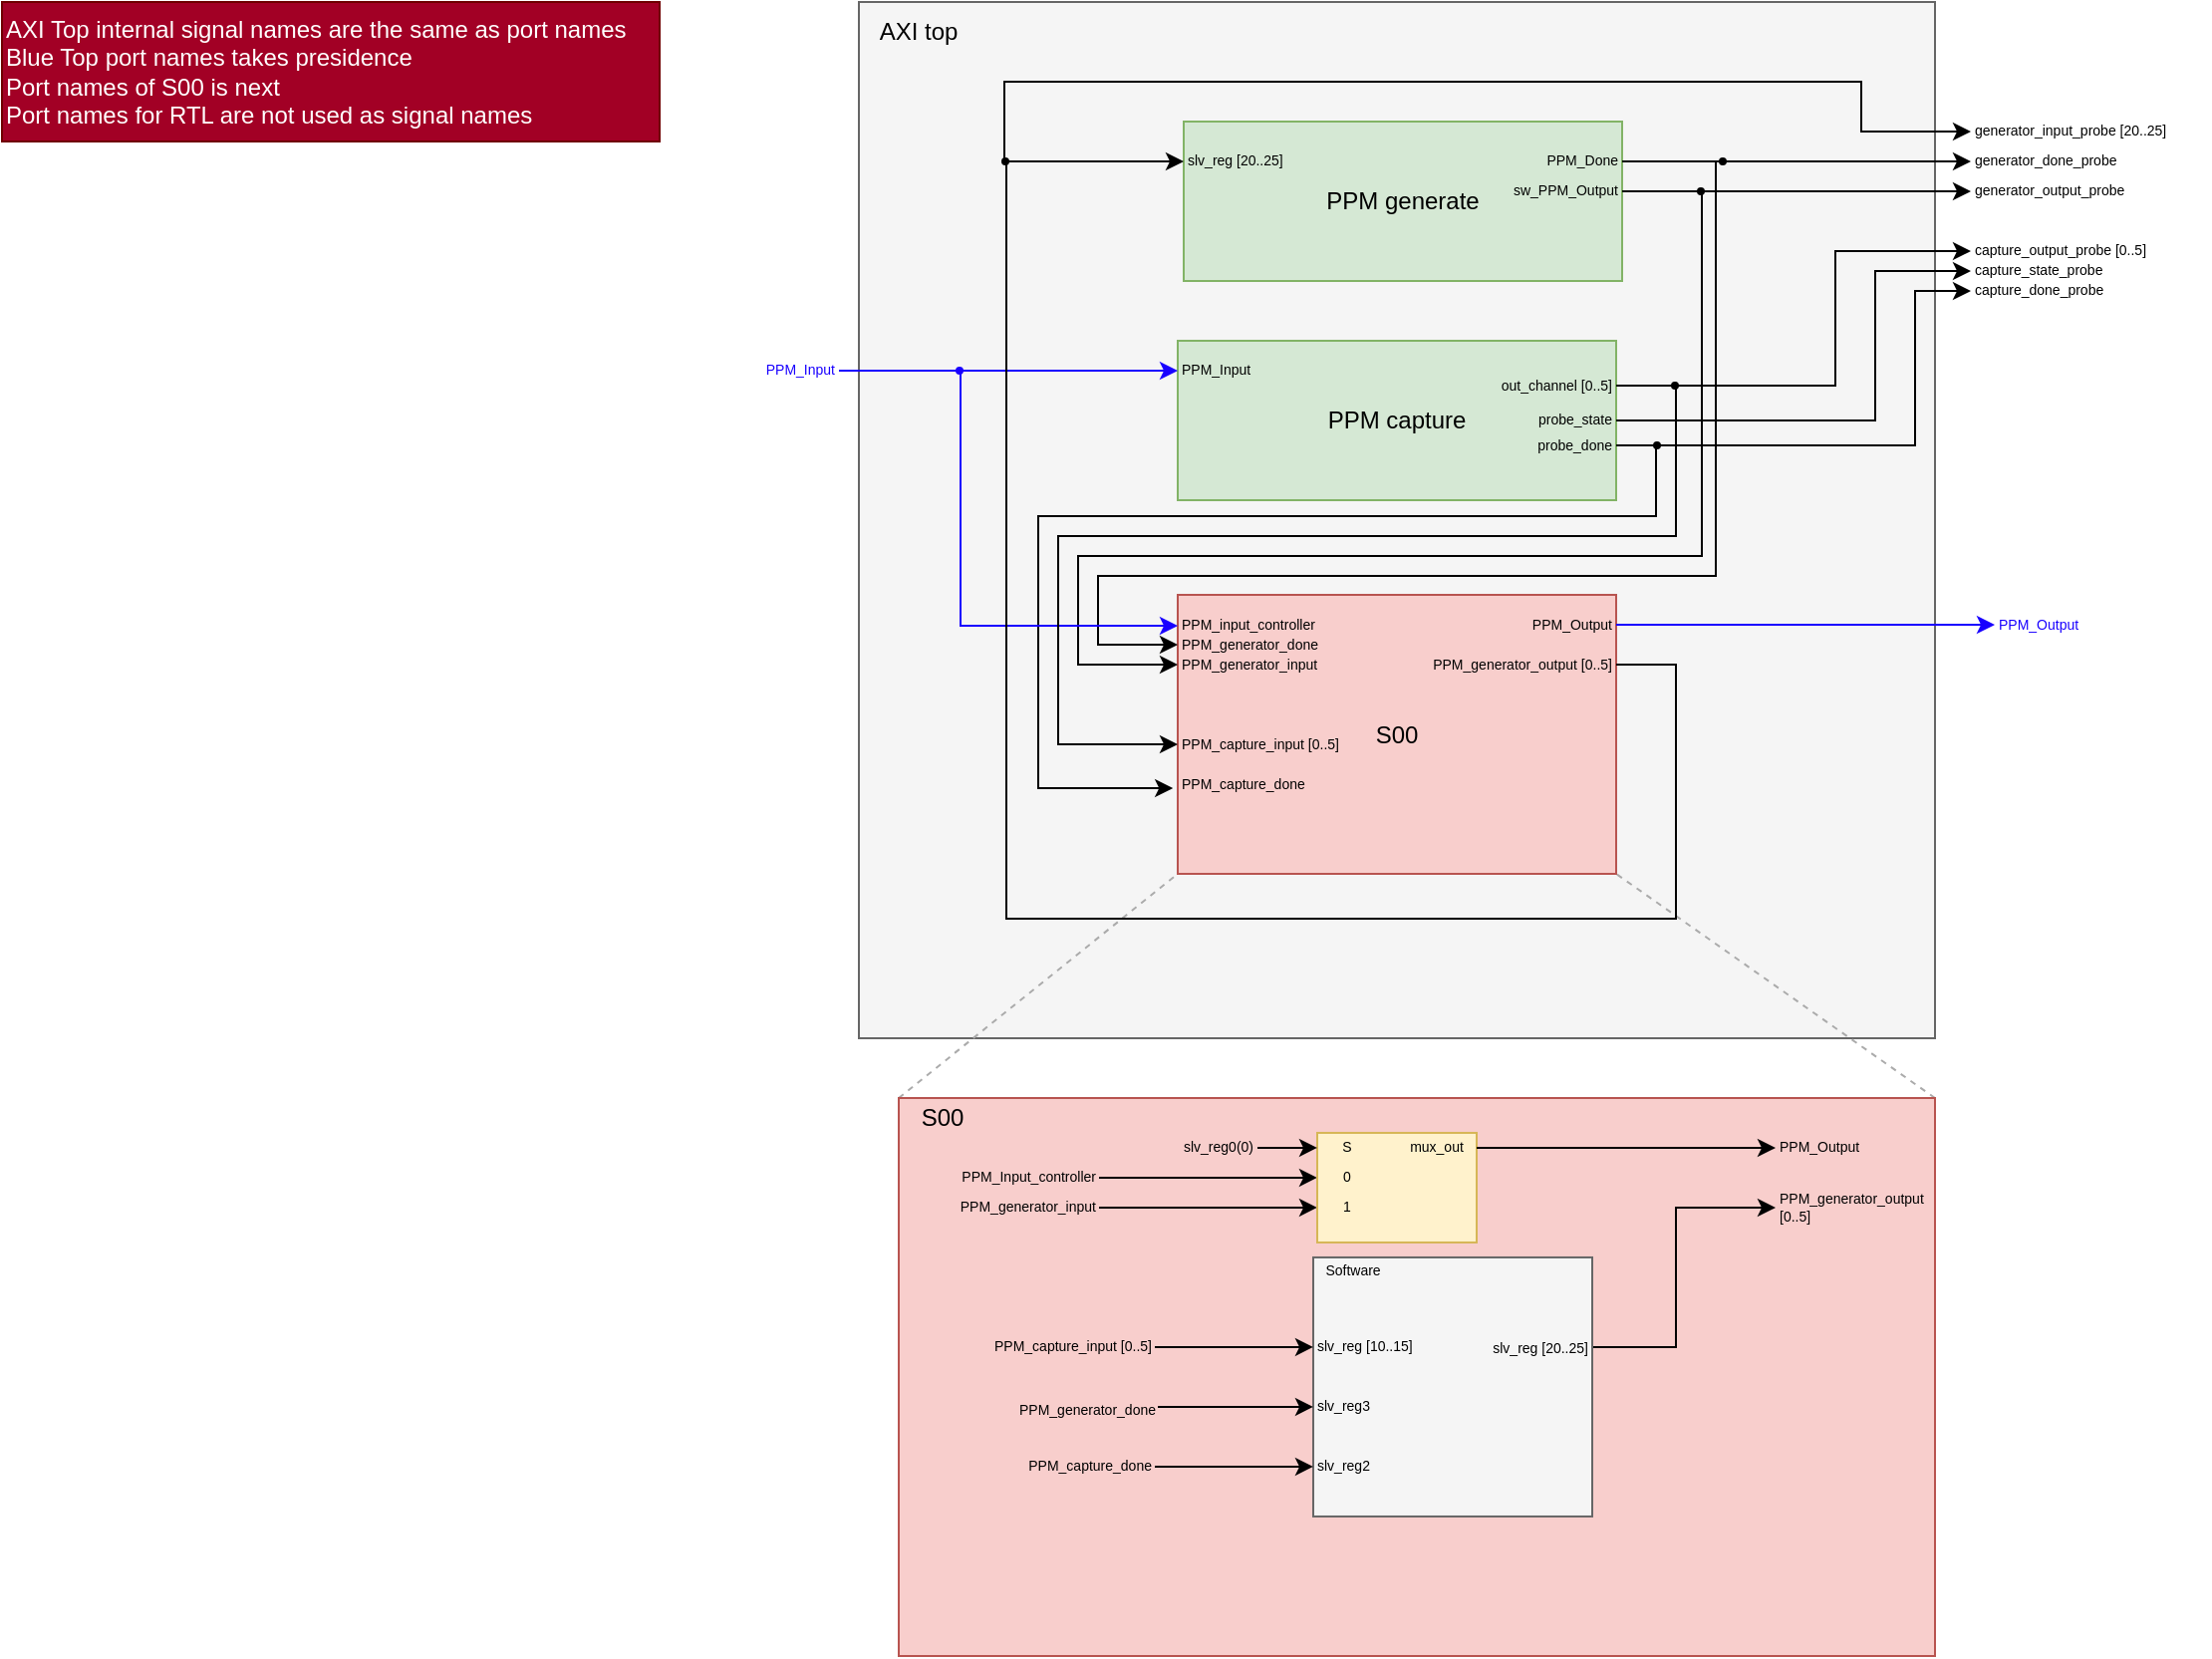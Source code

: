 <mxfile version="26.0.16">
  <diagram name="Page-1" id="uvpmUZ4AXPjhRNYj7Ekr">
    <mxGraphModel dx="2314" dy="917" grid="1" gridSize="10" guides="1" tooltips="1" connect="1" arrows="1" fold="1" page="1" pageScale="1" pageWidth="850" pageHeight="1100" math="0" shadow="0">
      <root>
        <mxCell id="0" />
        <mxCell id="1" parent="0" />
        <mxCell id="tkWrqGnNcjWu5yAKOuZE-100" value="" style="rounded=0;whiteSpace=wrap;html=1;fillColor=#f5f5f5;fontColor=#333333;strokeColor=#666666;" parent="1" vertex="1">
          <mxGeometry x="100" y="410" width="540" height="520" as="geometry" />
        </mxCell>
        <mxCell id="tkWrqGnNcjWu5yAKOuZE-131" value="" style="endArrow=none;dashed=1;html=1;rounded=0;entryX=0;entryY=1;entryDx=0;entryDy=0;exitX=0;exitY=0;exitDx=0;exitDy=0;strokeColor=#ABABAB;" parent="1" source="tkWrqGnNcjWu5yAKOuZE-99" target="tkWrqGnNcjWu5yAKOuZE-4" edge="1">
          <mxGeometry width="50" height="50" relative="1" as="geometry">
            <mxPoint x="120" y="1180" as="sourcePoint" />
            <mxPoint x="170" y="1130" as="targetPoint" />
          </mxGeometry>
        </mxCell>
        <mxCell id="tkWrqGnNcjWu5yAKOuZE-132" value="" style="endArrow=none;dashed=1;html=1;rounded=0;entryX=1;entryY=1;entryDx=0;entryDy=0;exitX=1;exitY=0;exitDx=0;exitDy=0;strokeColor=#ABABAB;" parent="1" source="tkWrqGnNcjWu5yAKOuZE-99" target="tkWrqGnNcjWu5yAKOuZE-4" edge="1">
          <mxGeometry width="50" height="50" relative="1" as="geometry">
            <mxPoint x="130" y="1190" as="sourcePoint" />
            <mxPoint x="270" y="1090" as="targetPoint" />
          </mxGeometry>
        </mxCell>
        <mxCell id="tkWrqGnNcjWu5yAKOuZE-99" value="" style="rounded=0;whiteSpace=wrap;html=1;fillColor=#f8cecc;strokeColor=#b85450;" parent="1" vertex="1">
          <mxGeometry x="120" y="960" width="520" height="280" as="geometry" />
        </mxCell>
        <mxCell id="tkWrqGnNcjWu5yAKOuZE-129" style="edgeStyle=orthogonalEdgeStyle;rounded=0;orthogonalLoop=1;jettySize=auto;html=1;entryX=0;entryY=0.5;entryDx=0;entryDy=0;exitX=1;exitY=0.5;exitDx=0;exitDy=0;" parent="1" source="cJtof1y4H2BxpoC3SnVQ-3" target="tkWrqGnNcjWu5yAKOuZE-102" edge="1">
          <mxGeometry relative="1" as="geometry">
            <Array as="points">
              <mxPoint x="510" y="1085" />
              <mxPoint x="510" y="1015" />
            </Array>
          </mxGeometry>
        </mxCell>
        <mxCell id="tkWrqGnNcjWu5yAKOuZE-126" value="" style="rounded=0;whiteSpace=wrap;html=1;fillColor=#f5f5f5;strokeColor=#666666;fontColor=#333333;" parent="1" vertex="1">
          <mxGeometry x="328" y="1039.98" width="140" height="130" as="geometry" />
        </mxCell>
        <mxCell id="tkWrqGnNcjWu5yAKOuZE-2" value="PPM generate" style="rounded=0;whiteSpace=wrap;html=1;fillColor=#d5e8d4;strokeColor=#82b366;" parent="1" vertex="1">
          <mxGeometry x="263" y="470" width="220" height="80" as="geometry" />
        </mxCell>
        <mxCell id="tkWrqGnNcjWu5yAKOuZE-3" value="PPM capture" style="rounded=0;whiteSpace=wrap;html=1;fillColor=#d5e8d4;strokeColor=#82b366;" parent="1" vertex="1">
          <mxGeometry x="260" y="580" width="220" height="80" as="geometry" />
        </mxCell>
        <mxCell id="tkWrqGnNcjWu5yAKOuZE-4" value="S00" style="rounded=0;whiteSpace=wrap;html=1;fillColor=#f8cecc;strokeColor=#b85450;" parent="1" vertex="1">
          <mxGeometry x="260" y="707.5" width="220" height="140" as="geometry" />
        </mxCell>
        <mxCell id="tkWrqGnNcjWu5yAKOuZE-36" style="edgeStyle=orthogonalEdgeStyle;rounded=0;orthogonalLoop=1;jettySize=auto;html=1;entryX=0;entryY=0.5;entryDx=0;entryDy=0;" parent="1" source="tkWrqGnNcjWu5yAKOuZE-82" target="tkWrqGnNcjWu5yAKOuZE-34" edge="1">
          <mxGeometry relative="1" as="geometry">
            <mxPoint x="283" y="610" as="targetPoint" />
            <Array as="points">
              <mxPoint x="658" y="490" />
            </Array>
          </mxGeometry>
        </mxCell>
        <mxCell id="tkWrqGnNcjWu5yAKOuZE-68" style="edgeStyle=orthogonalEdgeStyle;rounded=0;orthogonalLoop=1;jettySize=auto;html=1;entryX=0;entryY=0.5;entryDx=0;entryDy=0;exitX=1;exitY=0.25;exitDx=0;exitDy=0;" parent="1" source="tkWrqGnNcjWu5yAKOuZE-2" target="tkWrqGnNcjWu5yAKOuZE-66" edge="1">
          <mxGeometry relative="1" as="geometry">
            <Array as="points">
              <mxPoint x="530" y="490" />
              <mxPoint x="530" y="698" />
              <mxPoint x="220" y="698" />
              <mxPoint x="220" y="733" />
            </Array>
            <mxPoint x="480" y="357.5" as="sourcePoint" />
          </mxGeometry>
        </mxCell>
        <mxCell id="tkWrqGnNcjWu5yAKOuZE-7" value="PPM_Done" style="text;html=1;align=right;verticalAlign=middle;whiteSpace=wrap;rounded=0;fontSize=7;" parent="1" vertex="1">
          <mxGeometry x="423" y="480" width="60" height="20" as="geometry" />
        </mxCell>
        <mxCell id="tkWrqGnNcjWu5yAKOuZE-53" style="edgeStyle=orthogonalEdgeStyle;rounded=0;orthogonalLoop=1;jettySize=auto;html=1;entryX=0;entryY=0.5;entryDx=0;entryDy=0;" parent="1" source="tkWrqGnNcjWu5yAKOuZE-31" target="tkWrqGnNcjWu5yAKOuZE-50" edge="1">
          <mxGeometry relative="1" as="geometry">
            <Array as="points">
              <mxPoint x="630" y="633" />
              <mxPoint x="630" y="555" />
            </Array>
          </mxGeometry>
        </mxCell>
        <mxCell id="tkWrqGnNcjWu5yAKOuZE-89" style="edgeStyle=orthogonalEdgeStyle;rounded=0;orthogonalLoop=1;jettySize=auto;html=1;entryX=-0.03;entryY=0.567;entryDx=0;entryDy=0;entryPerimeter=0;exitX=1;exitY=0.5;exitDx=0;exitDy=0;" parent="1" source="tkWrqGnNcjWu5yAKOuZE-31" target="tkWrqGnNcjWu5yAKOuZE-93" edge="1">
          <mxGeometry relative="1" as="geometry">
            <mxPoint x="500" y="647.5" as="targetPoint" />
            <Array as="points">
              <mxPoint x="500" y="633" />
              <mxPoint x="500" y="668" />
              <mxPoint x="190" y="668" />
              <mxPoint x="190" y="805" />
            </Array>
            <mxPoint x="480" y="549.983" as="sourcePoint" />
          </mxGeometry>
        </mxCell>
        <mxCell id="tkWrqGnNcjWu5yAKOuZE-31" value="probe_done" style="text;html=1;align=right;verticalAlign=middle;whiteSpace=wrap;rounded=0;fontSize=7;" parent="1" vertex="1">
          <mxGeometry x="420" y="617.5" width="60" height="30" as="geometry" />
        </mxCell>
        <mxCell id="tkWrqGnNcjWu5yAKOuZE-65" style="edgeStyle=orthogonalEdgeStyle;rounded=0;orthogonalLoop=1;jettySize=auto;html=1;entryX=0;entryY=0.5;entryDx=0;entryDy=0;exitX=0;exitY=0.5;exitDx=0;exitDy=0;" parent="1" source="tkWrqGnNcjWu5yAKOuZE-80" target="tkWrqGnNcjWu5yAKOuZE-64" edge="1">
          <mxGeometry relative="1" as="geometry">
            <mxPoint x="510.0" y="667.5" as="targetPoint" />
            <Array as="points">
              <mxPoint x="523" y="505" />
              <mxPoint x="523" y="688" />
              <mxPoint x="210" y="688" />
              <mxPoint x="210" y="743" />
            </Array>
            <mxPoint x="519.5" y="374" as="sourcePoint" />
          </mxGeometry>
        </mxCell>
        <mxCell id="tkWrqGnNcjWu5yAKOuZE-22" value="sw_PPM_Output" style="text;html=1;align=right;verticalAlign=middle;whiteSpace=wrap;rounded=0;fontSize=7;" parent="1" vertex="1">
          <mxGeometry x="423" y="490" width="60" height="30" as="geometry" />
        </mxCell>
        <mxCell id="tkWrqGnNcjWu5yAKOuZE-52" style="edgeStyle=orthogonalEdgeStyle;rounded=0;orthogonalLoop=1;jettySize=auto;html=1;entryX=0;entryY=0.5;entryDx=0;entryDy=0;" parent="1" source="tkWrqGnNcjWu5yAKOuZE-30" target="tkWrqGnNcjWu5yAKOuZE-49" edge="1">
          <mxGeometry relative="1" as="geometry">
            <mxPoint x="640" y="500" as="targetPoint" />
            <Array as="points">
              <mxPoint x="610" y="620" />
              <mxPoint x="610" y="545" />
            </Array>
          </mxGeometry>
        </mxCell>
        <mxCell id="tkWrqGnNcjWu5yAKOuZE-30" value="probe_state" style="text;html=1;align=right;verticalAlign=middle;whiteSpace=wrap;rounded=0;fontSize=7;" parent="1" vertex="1">
          <mxGeometry x="420" y="610" width="60" height="20" as="geometry" />
        </mxCell>
        <mxCell id="tkWrqGnNcjWu5yAKOuZE-33" value="generator_input_probe [20..25]" style="text;html=1;align=left;verticalAlign=middle;whiteSpace=wrap;rounded=0;fontSize=7;" parent="1" vertex="1">
          <mxGeometry x="658" y="460" width="120" height="30" as="geometry" />
        </mxCell>
        <mxCell id="tkWrqGnNcjWu5yAKOuZE-34" value="generator_done_probe" style="text;html=1;align=left;verticalAlign=middle;whiteSpace=wrap;rounded=0;fontSize=7;" parent="1" vertex="1">
          <mxGeometry x="658" y="475" width="80" height="30" as="geometry" />
        </mxCell>
        <mxCell id="tkWrqGnNcjWu5yAKOuZE-35" value="PPM_Output" style="text;html=1;align=left;verticalAlign=middle;whiteSpace=wrap;rounded=0;fontSize=7;fontColor=#1900FF;" parent="1" vertex="1">
          <mxGeometry x="670" y="707.5" width="60" height="30" as="geometry" />
        </mxCell>
        <mxCell id="tkWrqGnNcjWu5yAKOuZE-70" style="edgeStyle=orthogonalEdgeStyle;rounded=0;orthogonalLoop=1;jettySize=auto;html=1;entryX=0;entryY=0.5;entryDx=0;entryDy=0;startArrow=classic;startFill=1;" parent="1" source="tkWrqGnNcjWu5yAKOuZE-44" target="tkWrqGnNcjWu5yAKOuZE-33" edge="1">
          <mxGeometry relative="1" as="geometry">
            <mxPoint x="605.222" y="450" as="targetPoint" />
            <Array as="points">
              <mxPoint x="173" y="490" />
              <mxPoint x="173" y="450" />
              <mxPoint x="603" y="450" />
              <mxPoint x="603" y="475" />
            </Array>
          </mxGeometry>
        </mxCell>
        <mxCell id="tkWrqGnNcjWu5yAKOuZE-44" value="&lt;div&gt;slv_reg [20..25]&lt;/div&gt;" style="text;html=1;align=left;verticalAlign=middle;whiteSpace=wrap;rounded=0;fontSize=7;" parent="1" vertex="1">
          <mxGeometry x="263" y="475" width="60" height="30" as="geometry" />
        </mxCell>
        <mxCell id="tkWrqGnNcjWu5yAKOuZE-57" style="edgeStyle=orthogonalEdgeStyle;rounded=0;orthogonalLoop=1;jettySize=auto;html=1;entryX=0;entryY=0.5;entryDx=0;entryDy=0;fontColor=#1900FF;strokeColor=#1900FF;" parent="1" source="tkWrqGnNcjWu5yAKOuZE-45" target="tkWrqGnNcjWu5yAKOuZE-56" edge="1">
          <mxGeometry relative="1" as="geometry" />
        </mxCell>
        <mxCell id="tkWrqGnNcjWu5yAKOuZE-61" style="edgeStyle=orthogonalEdgeStyle;rounded=0;orthogonalLoop=1;jettySize=auto;html=1;exitX=1;exitY=0.5;exitDx=0;exitDy=0;entryX=0;entryY=0.5;entryDx=0;entryDy=0;strokeColor=#1900FF;" parent="1" source="tkWrqGnNcjWu5yAKOuZE-84" target="tkWrqGnNcjWu5yAKOuZE-60" edge="1">
          <mxGeometry relative="1" as="geometry">
            <mxPoint y="760" as="targetPoint" />
            <Array as="points">
              <mxPoint x="151" y="595" />
              <mxPoint x="151" y="723" />
              <mxPoint x="260" y="723" />
            </Array>
          </mxGeometry>
        </mxCell>
        <mxCell id="tkWrqGnNcjWu5yAKOuZE-45" value="&lt;span style=&quot;color: rgb(25, 0, 255);&quot;&gt;PPM_Input&lt;/span&gt;" style="text;html=1;align=right;verticalAlign=middle;whiteSpace=wrap;rounded=0;fontSize=7;" parent="1" vertex="1">
          <mxGeometry x="30" y="580" width="60" height="30" as="geometry" />
        </mxCell>
        <mxCell id="tkWrqGnNcjWu5yAKOuZE-46" value="capture_output_probe [0..5]" style="text;html=1;align=left;verticalAlign=middle;whiteSpace=wrap;rounded=0;fontSize=7;fontColor=#000000;" parent="1" vertex="1">
          <mxGeometry x="658" y="520" width="90" height="30" as="geometry" />
        </mxCell>
        <mxCell id="tkWrqGnNcjWu5yAKOuZE-48" style="edgeStyle=orthogonalEdgeStyle;rounded=0;orthogonalLoop=1;jettySize=auto;html=1;entryX=0;entryY=0.5;entryDx=0;entryDy=0;" parent="1" source="tkWrqGnNcjWu5yAKOuZE-47" target="tkWrqGnNcjWu5yAKOuZE-46" edge="1">
          <mxGeometry relative="1" as="geometry">
            <Array as="points">
              <mxPoint x="590" y="603" />
              <mxPoint x="590" y="535" />
            </Array>
          </mxGeometry>
        </mxCell>
        <mxCell id="tkWrqGnNcjWu5yAKOuZE-72" style="edgeStyle=orthogonalEdgeStyle;rounded=0;orthogonalLoop=1;jettySize=auto;html=1;entryX=0;entryY=0.5;entryDx=0;entryDy=0;exitX=0;exitY=0;exitDx=0;exitDy=0;" parent="1" source="tkWrqGnNcjWu5yAKOuZE-77" target="tkWrqGnNcjWu5yAKOuZE-71" edge="1">
          <mxGeometry relative="1" as="geometry">
            <Array as="points">
              <mxPoint x="510" y="601" />
              <mxPoint x="510" y="678" />
              <mxPoint x="200" y="678" />
              <mxPoint x="200" y="783" />
            </Array>
            <mxPoint x="509.5" y="521.5" as="sourcePoint" />
          </mxGeometry>
        </mxCell>
        <mxCell id="tkWrqGnNcjWu5yAKOuZE-47" value="&lt;div&gt;&lt;font style=&quot;font-size: 7px;&quot;&gt;out_channel [0..5]&lt;/font&gt;&lt;/div&gt;" style="text;html=1;align=right;verticalAlign=middle;whiteSpace=wrap;rounded=0;fontSize=7;" parent="1" vertex="1">
          <mxGeometry x="420" y="587.5" width="60" height="30" as="geometry" />
        </mxCell>
        <mxCell id="tkWrqGnNcjWu5yAKOuZE-49" value="capture_state_probe" style="text;html=1;align=left;verticalAlign=middle;whiteSpace=wrap;rounded=0;fontSize=7;fontColor=#000000;" parent="1" vertex="1">
          <mxGeometry x="658" y="530" width="90" height="30" as="geometry" />
        </mxCell>
        <mxCell id="tkWrqGnNcjWu5yAKOuZE-50" value="capture_done_probe" style="text;html=1;align=left;verticalAlign=middle;whiteSpace=wrap;rounded=0;fontSize=7;fontColor=#000000;" parent="1" vertex="1">
          <mxGeometry x="658" y="540" width="90" height="30" as="geometry" />
        </mxCell>
        <mxCell id="tkWrqGnNcjWu5yAKOuZE-56" value="PPM_Input" style="text;html=1;align=left;verticalAlign=middle;whiteSpace=wrap;rounded=0;fontSize=7;" parent="1" vertex="1">
          <mxGeometry x="260" y="580" width="60" height="30" as="geometry" />
        </mxCell>
        <mxCell id="tkWrqGnNcjWu5yAKOuZE-95" style="edgeStyle=orthogonalEdgeStyle;rounded=0;orthogonalLoop=1;jettySize=auto;html=1;endArrow=none;startFill=0;" parent="1" source="tkWrqGnNcjWu5yAKOuZE-97" edge="1">
          <mxGeometry relative="1" as="geometry">
            <mxPoint x="183" y="490" as="targetPoint" />
            <Array as="points">
              <mxPoint x="173" y="490" />
            </Array>
          </mxGeometry>
        </mxCell>
        <mxCell id="tkWrqGnNcjWu5yAKOuZE-59" value="PPM_generator_output [0..5]" style="text;html=1;align=right;verticalAlign=middle;whiteSpace=wrap;rounded=0;fontSize=7;" parent="1" vertex="1">
          <mxGeometry x="370" y="727.5" width="110" height="30" as="geometry" />
        </mxCell>
        <mxCell id="tkWrqGnNcjWu5yAKOuZE-60" value="PPM_input_controller" style="text;html=1;align=left;verticalAlign=middle;whiteSpace=wrap;rounded=0;fontSize=7;" parent="1" vertex="1">
          <mxGeometry x="260" y="707.5" width="100" height="30" as="geometry" />
        </mxCell>
        <mxCell id="tkWrqGnNcjWu5yAKOuZE-63" style="edgeStyle=orthogonalEdgeStyle;rounded=0;orthogonalLoop=1;jettySize=auto;html=1;endArrow=classic;startFill=0;strokeColor=#1900FF;entryX=0;entryY=0.5;entryDx=0;entryDy=0;endFill=1;exitX=1;exitY=0.5;exitDx=0;exitDy=0;" parent="1" source="tkWrqGnNcjWu5yAKOuZE-62" target="tkWrqGnNcjWu5yAKOuZE-35" edge="1">
          <mxGeometry relative="1" as="geometry">
            <mxPoint x="544" y="697.5" as="targetPoint" />
            <mxPoint x="490.0" y="1012.5" as="sourcePoint" />
            <Array as="points">
              <mxPoint x="665" y="722.5" />
            </Array>
          </mxGeometry>
        </mxCell>
        <mxCell id="tkWrqGnNcjWu5yAKOuZE-62" value="PPM_Output" style="text;html=1;align=right;verticalAlign=middle;whiteSpace=wrap;rounded=0;fontSize=7;" parent="1" vertex="1">
          <mxGeometry x="420" y="707.5" width="60" height="30" as="geometry" />
        </mxCell>
        <mxCell id="tkWrqGnNcjWu5yAKOuZE-64" value="PPM_generator_input" style="text;html=1;align=left;verticalAlign=middle;whiteSpace=wrap;rounded=0;fontSize=7;" parent="1" vertex="1">
          <mxGeometry x="260" y="727.5" width="100" height="30" as="geometry" />
        </mxCell>
        <mxCell id="tkWrqGnNcjWu5yAKOuZE-66" value="PPM_generator_done" style="text;html=1;align=left;verticalAlign=middle;whiteSpace=wrap;rounded=0;fontSize=7;" parent="1" vertex="1">
          <mxGeometry x="260" y="717.5" width="100" height="30" as="geometry" />
        </mxCell>
        <mxCell id="tkWrqGnNcjWu5yAKOuZE-71" value="PPM_capture_input [0..5]" style="text;html=1;align=left;verticalAlign=middle;whiteSpace=wrap;rounded=0;fontSize=7;" parent="1" vertex="1">
          <mxGeometry x="260" y="767.5" width="110" height="30" as="geometry" />
        </mxCell>
        <mxCell id="tkWrqGnNcjWu5yAKOuZE-77" value="" style="ellipse;whiteSpace=wrap;html=1;aspect=fixed;fillColor=#000000;" parent="1" vertex="1">
          <mxGeometry x="508" y="601" width="3" height="3" as="geometry" />
        </mxCell>
        <mxCell id="tkWrqGnNcjWu5yAKOuZE-81" value="" style="edgeStyle=orthogonalEdgeStyle;rounded=0;orthogonalLoop=1;jettySize=auto;html=1;entryX=0;entryY=0.5;entryDx=0;entryDy=0;endArrow=classic;startFill=0;endFill=1;" parent="1" source="tkWrqGnNcjWu5yAKOuZE-22" target="tkWrqGnNcjWu5yAKOuZE-88" edge="1">
          <mxGeometry relative="1" as="geometry">
            <mxPoint x="263" y="845" as="targetPoint" />
            <mxPoint x="483" y="505" as="sourcePoint" />
            <Array as="points">
              <mxPoint x="658" y="505" />
            </Array>
          </mxGeometry>
        </mxCell>
        <mxCell id="tkWrqGnNcjWu5yAKOuZE-80" value="" style="ellipse;whiteSpace=wrap;html=1;aspect=fixed;fillColor=#000000;" parent="1" vertex="1">
          <mxGeometry x="521" y="503.5" width="3" height="3" as="geometry" />
        </mxCell>
        <mxCell id="tkWrqGnNcjWu5yAKOuZE-83" value="" style="edgeStyle=orthogonalEdgeStyle;rounded=0;orthogonalLoop=1;jettySize=auto;html=1;entryX=0;entryY=0.5;entryDx=0;entryDy=0;endArrow=none;startFill=0;" parent="1" source="tkWrqGnNcjWu5yAKOuZE-7" target="tkWrqGnNcjWu5yAKOuZE-82" edge="1">
          <mxGeometry relative="1" as="geometry">
            <mxPoint x="658" y="490" as="targetPoint" />
            <mxPoint x="483" y="490" as="sourcePoint" />
            <Array as="points" />
          </mxGeometry>
        </mxCell>
        <mxCell id="tkWrqGnNcjWu5yAKOuZE-82" value="" style="ellipse;whiteSpace=wrap;html=1;aspect=fixed;fillColor=#000000;" parent="1" vertex="1">
          <mxGeometry x="532" y="488.5" width="3" height="3" as="geometry" />
        </mxCell>
        <mxCell id="tkWrqGnNcjWu5yAKOuZE-84" value="" style="ellipse;whiteSpace=wrap;html=1;aspect=fixed;fillColor=#1900FF;strokeColor=#1900FF;" parent="1" vertex="1">
          <mxGeometry x="149" y="593.5" width="3" height="3" as="geometry" />
        </mxCell>
        <mxCell id="tkWrqGnNcjWu5yAKOuZE-88" value="generator_output_probe" style="text;html=1;align=left;verticalAlign=middle;whiteSpace=wrap;rounded=0;fontSize=7;" parent="1" vertex="1">
          <mxGeometry x="658" y="490" width="80" height="30" as="geometry" />
        </mxCell>
        <mxCell id="tkWrqGnNcjWu5yAKOuZE-93" value="PPM_capture_done" style="text;html=1;align=left;verticalAlign=middle;whiteSpace=wrap;rounded=0;fontSize=7;" parent="1" vertex="1">
          <mxGeometry x="260" y="787.5" width="80" height="30" as="geometry" />
        </mxCell>
        <mxCell id="tkWrqGnNcjWu5yAKOuZE-94" value="" style="ellipse;whiteSpace=wrap;html=1;aspect=fixed;fillColor=#000000;" parent="1" vertex="1">
          <mxGeometry x="499" y="631" width="3" height="3" as="geometry" />
        </mxCell>
        <mxCell id="tkWrqGnNcjWu5yAKOuZE-98" value="" style="edgeStyle=orthogonalEdgeStyle;rounded=0;orthogonalLoop=1;jettySize=auto;html=1;endArrow=none;startFill=0;" parent="1" source="tkWrqGnNcjWu5yAKOuZE-59" target="tkWrqGnNcjWu5yAKOuZE-97" edge="1">
          <mxGeometry relative="1" as="geometry">
            <mxPoint x="180" y="440" as="targetPoint" />
            <mxPoint x="480" y="825" as="sourcePoint" />
            <Array as="points">
              <mxPoint x="510" y="743" />
              <mxPoint x="510" y="870" />
              <mxPoint x="174" y="870" />
            </Array>
          </mxGeometry>
        </mxCell>
        <mxCell id="tkWrqGnNcjWu5yAKOuZE-97" value="" style="ellipse;whiteSpace=wrap;html=1;aspect=fixed;fillColor=#000000;" parent="1" vertex="1">
          <mxGeometry x="172" y="488.5" width="3" height="3" as="geometry" />
        </mxCell>
        <mxCell id="tkWrqGnNcjWu5yAKOuZE-101" value="AXI top" style="text;html=1;align=center;verticalAlign=middle;whiteSpace=wrap;rounded=0;" parent="1" vertex="1">
          <mxGeometry x="100" y="410" width="60" height="30" as="geometry" />
        </mxCell>
        <mxCell id="tkWrqGnNcjWu5yAKOuZE-102" value="PPM_generator_output [0..5]" style="text;html=1;align=left;verticalAlign=middle;whiteSpace=wrap;rounded=0;fontSize=7;" parent="1" vertex="1">
          <mxGeometry x="560" y="1000" width="60" height="30" as="geometry" />
        </mxCell>
        <mxCell id="tkWrqGnNcjWu5yAKOuZE-115" style="edgeStyle=orthogonalEdgeStyle;rounded=0;orthogonalLoop=1;jettySize=auto;html=1;entryX=0;entryY=0.5;entryDx=0;entryDy=0;exitX=1;exitY=0.5;exitDx=0;exitDy=0;" parent="1" source="tkWrqGnNcjWu5yAKOuZE-103" target="tkWrqGnNcjWu5yAKOuZE-111" edge="1">
          <mxGeometry relative="1" as="geometry">
            <Array as="points">
              <mxPoint x="220" y="1000" />
            </Array>
            <mxPoint x="220" y="957.512" as="sourcePoint" />
          </mxGeometry>
        </mxCell>
        <mxCell id="tkWrqGnNcjWu5yAKOuZE-103" value="PPM_Input_controller" style="text;html=1;align=right;verticalAlign=middle;whiteSpace=wrap;rounded=0;fontSize=7;" parent="1" vertex="1">
          <mxGeometry x="120.5" y="984.98" width="100" height="30" as="geometry" />
        </mxCell>
        <mxCell id="tkWrqGnNcjWu5yAKOuZE-104" value="PPM_Output" style="text;html=1;align=left;verticalAlign=middle;whiteSpace=wrap;rounded=0;fontSize=7;" parent="1" vertex="1">
          <mxGeometry x="560" y="970" width="60" height="30" as="geometry" />
        </mxCell>
        <mxCell id="tkWrqGnNcjWu5yAKOuZE-118" style="edgeStyle=orthogonalEdgeStyle;rounded=0;orthogonalLoop=1;jettySize=auto;html=1;entryX=0;entryY=0.5;entryDx=0;entryDy=0;exitX=1;exitY=0.5;exitDx=0;exitDy=0;" parent="1" source="tkWrqGnNcjWu5yAKOuZE-105" target="tkWrqGnNcjWu5yAKOuZE-112" edge="1">
          <mxGeometry relative="1" as="geometry">
            <Array as="points">
              <mxPoint x="230" y="1015" />
              <mxPoint x="230" y="1015" />
            </Array>
            <mxPoint x="220" y="977.512" as="sourcePoint" />
          </mxGeometry>
        </mxCell>
        <mxCell id="tkWrqGnNcjWu5yAKOuZE-105" value="PPM_generator_input" style="text;html=1;align=right;verticalAlign=middle;whiteSpace=wrap;rounded=0;fontSize=7;" parent="1" vertex="1">
          <mxGeometry x="120.5" y="999.98" width="100" height="30" as="geometry" />
        </mxCell>
        <mxCell id="tkWrqGnNcjWu5yAKOuZE-127" style="edgeStyle=orthogonalEdgeStyle;rounded=0;orthogonalLoop=1;jettySize=auto;html=1;entryX=0;entryY=0.5;entryDx=0;entryDy=0;" parent="1" source="tkWrqGnNcjWu5yAKOuZE-107" target="cJtof1y4H2BxpoC3SnVQ-1" edge="1">
          <mxGeometry relative="1" as="geometry" />
        </mxCell>
        <mxCell id="tkWrqGnNcjWu5yAKOuZE-107" value="PPM_capture_input [0..5]" style="text;html=1;align=right;verticalAlign=middle;whiteSpace=wrap;rounded=0;fontSize=7;" parent="1" vertex="1">
          <mxGeometry x="168" y="1069.98" width="80.5" height="30" as="geometry" />
        </mxCell>
        <mxCell id="tkWrqGnNcjWu5yAKOuZE-125" style="edgeStyle=orthogonalEdgeStyle;rounded=0;orthogonalLoop=1;jettySize=auto;html=1;entryX=0;entryY=0.5;entryDx=0;entryDy=0;" parent="1" source="tkWrqGnNcjWu5yAKOuZE-108" target="cJtof1y4H2BxpoC3SnVQ-7" edge="1">
          <mxGeometry relative="1" as="geometry">
            <mxPoint x="378" y="1147.48" as="targetPoint" />
          </mxGeometry>
        </mxCell>
        <mxCell id="tkWrqGnNcjWu5yAKOuZE-108" value="PPM_capture_done" style="text;html=1;align=right;verticalAlign=middle;whiteSpace=wrap;rounded=0;fontSize=7;" parent="1" vertex="1">
          <mxGeometry x="168.5" y="1129.98" width="80" height="30" as="geometry" />
        </mxCell>
        <mxCell id="tkWrqGnNcjWu5yAKOuZE-109" value="" style="rounded=0;whiteSpace=wrap;html=1;fillColor=#fff2cc;strokeColor=#d6b656;" parent="1" vertex="1">
          <mxGeometry x="330" y="977.48" width="80" height="55" as="geometry" />
        </mxCell>
        <mxCell id="tkWrqGnNcjWu5yAKOuZE-110" value="S" style="text;html=1;align=center;verticalAlign=middle;whiteSpace=wrap;rounded=0;fontSize=7;" parent="1" vertex="1">
          <mxGeometry x="330" y="977.48" width="30" height="15" as="geometry" />
        </mxCell>
        <mxCell id="tkWrqGnNcjWu5yAKOuZE-111" value="0" style="text;html=1;align=center;verticalAlign=middle;whiteSpace=wrap;rounded=0;fontSize=7;" parent="1" vertex="1">
          <mxGeometry x="330" y="992.48" width="30" height="15" as="geometry" />
        </mxCell>
        <mxCell id="tkWrqGnNcjWu5yAKOuZE-112" value="1" style="text;html=1;align=center;verticalAlign=middle;whiteSpace=wrap;rounded=0;fontSize=7;" parent="1" vertex="1">
          <mxGeometry x="330" y="1007.48" width="30" height="15" as="geometry" />
        </mxCell>
        <mxCell id="tkWrqGnNcjWu5yAKOuZE-114" style="edgeStyle=orthogonalEdgeStyle;rounded=0;orthogonalLoop=1;jettySize=auto;html=1;entryX=0;entryY=0.5;entryDx=0;entryDy=0;" parent="1" source="tkWrqGnNcjWu5yAKOuZE-113" target="tkWrqGnNcjWu5yAKOuZE-104" edge="1">
          <mxGeometry relative="1" as="geometry">
            <Array as="points">
              <mxPoint x="560" y="985" />
            </Array>
          </mxGeometry>
        </mxCell>
        <mxCell id="tkWrqGnNcjWu5yAKOuZE-113" value="mux_out" style="text;html=1;align=center;verticalAlign=middle;whiteSpace=wrap;rounded=0;fontSize=7;" parent="1" vertex="1">
          <mxGeometry x="370" y="977.48" width="40" height="15" as="geometry" />
        </mxCell>
        <mxCell id="tkWrqGnNcjWu5yAKOuZE-122" style="edgeStyle=orthogonalEdgeStyle;rounded=0;orthogonalLoop=1;jettySize=auto;html=1;entryX=0;entryY=0.5;entryDx=0;entryDy=0;" parent="1" source="tkWrqGnNcjWu5yAKOuZE-121" target="tkWrqGnNcjWu5yAKOuZE-110" edge="1">
          <mxGeometry relative="1" as="geometry" />
        </mxCell>
        <mxCell id="tkWrqGnNcjWu5yAKOuZE-121" value="slv_reg0(0)" style="text;html=1;align=right;verticalAlign=middle;whiteSpace=wrap;rounded=0;fontSize=7;" parent="1" vertex="1">
          <mxGeometry x="250" y="969.98" width="50" height="30" as="geometry" />
        </mxCell>
        <mxCell id="tkWrqGnNcjWu5yAKOuZE-128" value="&lt;font style=&quot;font-size: 7px;&quot;&gt;Software&lt;/font&gt;" style="text;html=1;align=center;verticalAlign=middle;whiteSpace=wrap;rounded=0;" parent="1" vertex="1">
          <mxGeometry x="318" y="1029.98" width="60" height="30" as="geometry" />
        </mxCell>
        <mxCell id="tkWrqGnNcjWu5yAKOuZE-130" value="S00" style="text;html=1;align=center;verticalAlign=middle;whiteSpace=wrap;rounded=0;" parent="1" vertex="1">
          <mxGeometry x="112" y="960" width="60" height="20" as="geometry" />
        </mxCell>
        <mxCell id="cJtof1y4H2BxpoC3SnVQ-1" value="&lt;div&gt;slv_reg [10..15]&lt;/div&gt;" style="text;html=1;align=left;verticalAlign=middle;whiteSpace=wrap;rounded=0;fontSize=7;" parent="1" vertex="1">
          <mxGeometry x="328" y="1069.98" width="60" height="30" as="geometry" />
        </mxCell>
        <mxCell id="cJtof1y4H2BxpoC3SnVQ-3" value="&lt;div&gt;&lt;font style=&quot;font-size: 7px;&quot;&gt;slv_reg [20..25]&lt;/font&gt;&lt;/div&gt;" style="text;whiteSpace=wrap;html=1;align=right;" parent="1" vertex="1">
          <mxGeometry x="408" y="1069.98" width="60" height="30" as="geometry" />
        </mxCell>
        <mxCell id="cJtof1y4H2BxpoC3SnVQ-5" value="&lt;div&gt;AXI Top internal signal names are the same as port names&lt;/div&gt;&lt;div&gt;Blue Top port names takes presidence&lt;br&gt;Port names of S00 is next&lt;/div&gt;&lt;div&gt;Port names for RTL are not used as signal names&lt;/div&gt;" style="text;html=1;align=left;verticalAlign=middle;resizable=0;points=[];autosize=1;strokeColor=#6F0000;fillColor=#a20025;fontColor=#ffffff;" parent="1" vertex="1">
          <mxGeometry x="-330" y="410" width="330" height="70" as="geometry" />
        </mxCell>
        <mxCell id="cJtof1y4H2BxpoC3SnVQ-9" style="edgeStyle=orthogonalEdgeStyle;rounded=0;orthogonalLoop=1;jettySize=auto;html=1;entryX=0;entryY=0.5;entryDx=0;entryDy=0;" parent="1" source="cJtof1y4H2BxpoC3SnVQ-6" target="cJtof1y4H2BxpoC3SnVQ-8" edge="1">
          <mxGeometry relative="1" as="geometry" />
        </mxCell>
        <mxCell id="cJtof1y4H2BxpoC3SnVQ-6" value="&lt;font style=&quot;font-size: 7px;&quot;&gt;PPM_generator_done&lt;/font&gt;" style="text;html=1;align=right;verticalAlign=middle;resizable=0;points=[];autosize=1;strokeColor=none;fillColor=none;" parent="1" vertex="1">
          <mxGeometry x="160" y="1099.98" width="90" height="30" as="geometry" />
        </mxCell>
        <mxCell id="cJtof1y4H2BxpoC3SnVQ-7" value="&lt;div align=&quot;left&quot;&gt;slv_reg2&lt;/div&gt;" style="text;html=1;align=left;verticalAlign=middle;whiteSpace=wrap;rounded=0;fontSize=7;" parent="1" vertex="1">
          <mxGeometry x="328" y="1129.98" width="60" height="30" as="geometry" />
        </mxCell>
        <mxCell id="cJtof1y4H2BxpoC3SnVQ-8" value="&lt;div align=&quot;left&quot;&gt;slv_reg3&lt;/div&gt;" style="text;html=1;align=left;verticalAlign=middle;whiteSpace=wrap;rounded=0;fontSize=7;" parent="1" vertex="1">
          <mxGeometry x="328" y="1099.98" width="60" height="30" as="geometry" />
        </mxCell>
      </root>
    </mxGraphModel>
  </diagram>
</mxfile>
